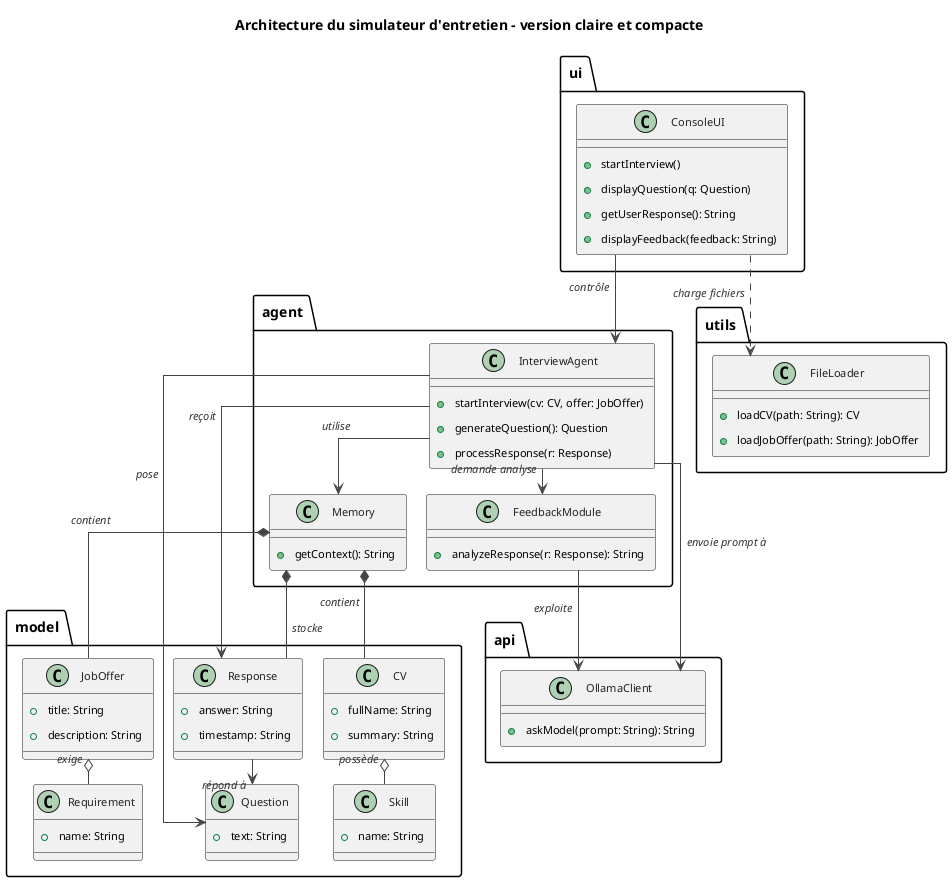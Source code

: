 @startuml
title Architecture du simulateur d'entretien - version claire et compacte

' --- Options esthétiques ---
skinparam linetype ortho
skinparam shadowing false
skinparam ArrowThickness 1
skinparam ArrowColor #444444
skinparam classFontSize 12
skinparam classAttributeFontSize 11
skinparam classFontColor #222222
skinparam ArrowFontSize 11
skinparam ArrowFontColor #333333
skinparam ArrowFontStyle italic
skinparam Padding 5
skinparam RankSep 25
skinparam NodeSep 20

' --- UI ---
package "ui" {
  class ConsoleUI {
    +startInterview()
    +displayQuestion(q: Question)
    +getUserResponse(): String
    +displayFeedback(feedback: String)
  }
}

' --- Agent ---
package "agent" {
  class InterviewAgent {
    +startInterview(cv: CV, offer: JobOffer)
    +generateQuestion(): Question
    +processResponse(r: Response)
  }

  class Memory {
    +getContext(): String
  }

  class FeedbackModule {
    +analyzeResponse(r: Response): String
  }
}

' --- API ---
package "api" {
  class OllamaClient {
    +askModel(prompt: String): String
  }
}

' --- Modèle ---
package "model" {
  class CV {
    +fullName: String
    +summary: String
  }

  class JobOffer {
    +title: String
    +description: String
  }

  class Question {
    +text: String
  }

  class Response {
    +answer: String
    +timestamp: String
  }

  class Skill {
    +name: String
  }

  class Requirement {
    +name: String
  }
}

' --- Utils ---
package "utils" {
  class FileLoader {
    +loadCV(path: String): CV
    +loadJobOffer(path: String): JobOffer
  }
}

' --- Relations avec libellés rapprochés ---
ConsoleUI --> InterviewAgent : contrôle
ConsoleUI ..> FileLoader : charge fichiers
InterviewAgent --> Memory : utilise
InterviewAgent --> OllamaClient : envoie prompt à
InterviewAgent --> FeedbackModule : demande analyse
FeedbackModule --> OllamaClient : exploite
Memory *-- CV : contient
Memory *-- JobOffer : contient
Memory *-- Response : stocke
CV o-- Skill : possède
JobOffer o-- Requirement : exige
InterviewAgent --> Question : pose
InterviewAgent --> Response : reçoit
Response --> Question : répond à

@enduml
